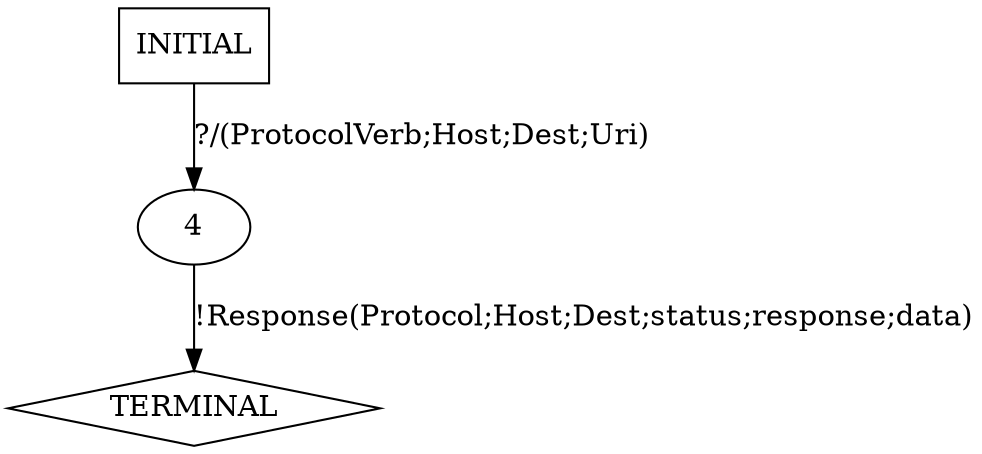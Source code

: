 digraph G {
  1 [label="TERMINAL",shape=diamond];
  3 [label="INITIAL",shape=box];
  4 [label="4"];
3->4  [label="?/(ProtocolVerb;Host;Dest;Uri)"]
4->1  [label="!Response(Protocol;Host;Dest;status;response;data)"]
}
